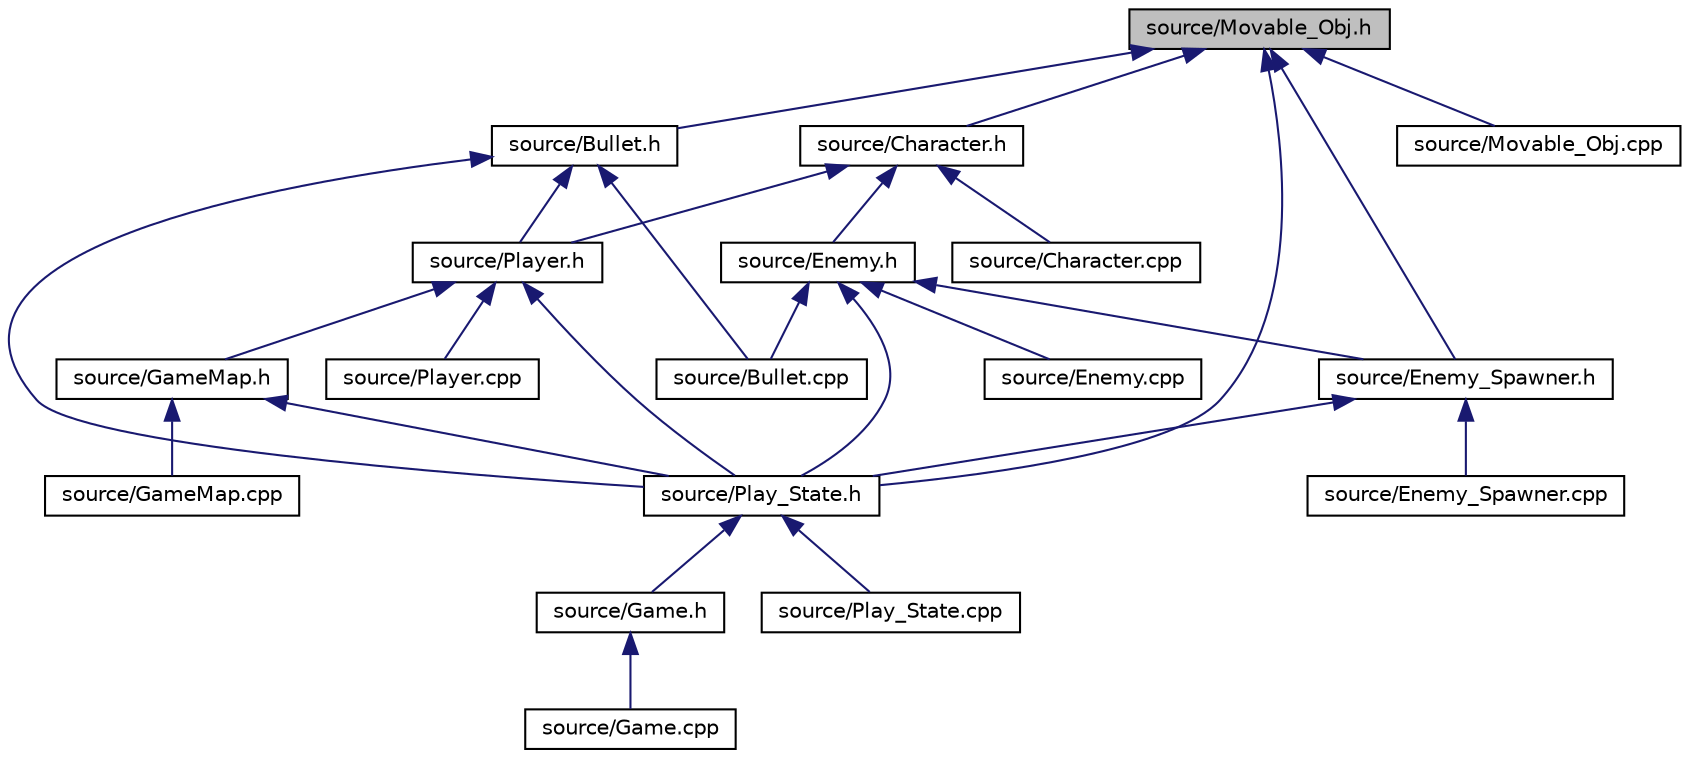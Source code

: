 digraph "source/Movable_Obj.h"
{
  edge [fontname="Helvetica",fontsize="10",labelfontname="Helvetica",labelfontsize="10"];
  node [fontname="Helvetica",fontsize="10",shape=record];
  Node6 [label="source/Movable_Obj.h",height=0.2,width=0.4,color="black", fillcolor="grey75", style="filled", fontcolor="black"];
  Node6 -> Node7 [dir="back",color="midnightblue",fontsize="10",style="solid",fontname="Helvetica"];
  Node7 [label="source/Bullet.h",height=0.2,width=0.4,color="black", fillcolor="white", style="filled",URL="$Bullet_8h.html"];
  Node7 -> Node8 [dir="back",color="midnightblue",fontsize="10",style="solid",fontname="Helvetica"];
  Node8 [label="source/Bullet.cpp",height=0.2,width=0.4,color="black", fillcolor="white", style="filled",URL="$Bullet_8cpp.html"];
  Node7 -> Node9 [dir="back",color="midnightblue",fontsize="10",style="solid",fontname="Helvetica"];
  Node9 [label="source/Player.h",height=0.2,width=0.4,color="black", fillcolor="white", style="filled",URL="$Player_8h.html"];
  Node9 -> Node10 [dir="back",color="midnightblue",fontsize="10",style="solid",fontname="Helvetica"];
  Node10 [label="source/Play_State.h",height=0.2,width=0.4,color="black", fillcolor="white", style="filled",URL="$Play__State_8h.html"];
  Node10 -> Node11 [dir="back",color="midnightblue",fontsize="10",style="solid",fontname="Helvetica"];
  Node11 [label="source/Game.h",height=0.2,width=0.4,color="black", fillcolor="white", style="filled",URL="$Game_8h.html"];
  Node11 -> Node12 [dir="back",color="midnightblue",fontsize="10",style="solid",fontname="Helvetica"];
  Node12 [label="source/Game.cpp",height=0.2,width=0.4,color="black", fillcolor="white", style="filled",URL="$Game_8cpp.html"];
  Node10 -> Node13 [dir="back",color="midnightblue",fontsize="10",style="solid",fontname="Helvetica"];
  Node13 [label="source/Play_State.cpp",height=0.2,width=0.4,color="black", fillcolor="white", style="filled",URL="$Play__State_8cpp.html"];
  Node9 -> Node14 [dir="back",color="midnightblue",fontsize="10",style="solid",fontname="Helvetica"];
  Node14 [label="source/GameMap.h",height=0.2,width=0.4,color="black", fillcolor="white", style="filled",URL="$GameMap_8h.html"];
  Node14 -> Node10 [dir="back",color="midnightblue",fontsize="10",style="solid",fontname="Helvetica"];
  Node14 -> Node15 [dir="back",color="midnightblue",fontsize="10",style="solid",fontname="Helvetica"];
  Node15 [label="source/GameMap.cpp",height=0.2,width=0.4,color="black", fillcolor="white", style="filled",URL="$GameMap_8cpp.html"];
  Node9 -> Node16 [dir="back",color="midnightblue",fontsize="10",style="solid",fontname="Helvetica"];
  Node16 [label="source/Player.cpp",height=0.2,width=0.4,color="black", fillcolor="white", style="filled",URL="$Player_8cpp.html"];
  Node7 -> Node10 [dir="back",color="midnightblue",fontsize="10",style="solid",fontname="Helvetica"];
  Node6 -> Node17 [dir="back",color="midnightblue",fontsize="10",style="solid",fontname="Helvetica"];
  Node17 [label="source/Character.h",height=0.2,width=0.4,color="black", fillcolor="white", style="filled",URL="$Character_8h.html"];
  Node17 -> Node18 [dir="back",color="midnightblue",fontsize="10",style="solid",fontname="Helvetica"];
  Node18 [label="source/Enemy.h",height=0.2,width=0.4,color="black", fillcolor="white", style="filled",URL="$Enemy_8h.html"];
  Node18 -> Node8 [dir="back",color="midnightblue",fontsize="10",style="solid",fontname="Helvetica"];
  Node18 -> Node19 [dir="back",color="midnightblue",fontsize="10",style="solid",fontname="Helvetica"];
  Node19 [label="source/Enemy.cpp",height=0.2,width=0.4,color="black", fillcolor="white", style="filled",URL="$Enemy_8cpp.html"];
  Node18 -> Node20 [dir="back",color="midnightblue",fontsize="10",style="solid",fontname="Helvetica"];
  Node20 [label="source/Enemy_Spawner.h",height=0.2,width=0.4,color="black", fillcolor="white", style="filled",URL="$Enemy__Spawner_8h.html"];
  Node20 -> Node21 [dir="back",color="midnightblue",fontsize="10",style="solid",fontname="Helvetica"];
  Node21 [label="source/Enemy_Spawner.cpp",height=0.2,width=0.4,color="black", fillcolor="white", style="filled",URL="$Enemy__Spawner_8cpp.html"];
  Node20 -> Node10 [dir="back",color="midnightblue",fontsize="10",style="solid",fontname="Helvetica"];
  Node18 -> Node10 [dir="back",color="midnightblue",fontsize="10",style="solid",fontname="Helvetica"];
  Node17 -> Node22 [dir="back",color="midnightblue",fontsize="10",style="solid",fontname="Helvetica"];
  Node22 [label="source/Character.cpp",height=0.2,width=0.4,color="black", fillcolor="white", style="filled",URL="$Character_8cpp.html"];
  Node17 -> Node9 [dir="back",color="midnightblue",fontsize="10",style="solid",fontname="Helvetica"];
  Node6 -> Node20 [dir="back",color="midnightblue",fontsize="10",style="solid",fontname="Helvetica"];
  Node6 -> Node10 [dir="back",color="midnightblue",fontsize="10",style="solid",fontname="Helvetica"];
  Node6 -> Node23 [dir="back",color="midnightblue",fontsize="10",style="solid",fontname="Helvetica"];
  Node23 [label="source/Movable_Obj.cpp",height=0.2,width=0.4,color="black", fillcolor="white", style="filled",URL="$Movable__Obj_8cpp.html"];
}
